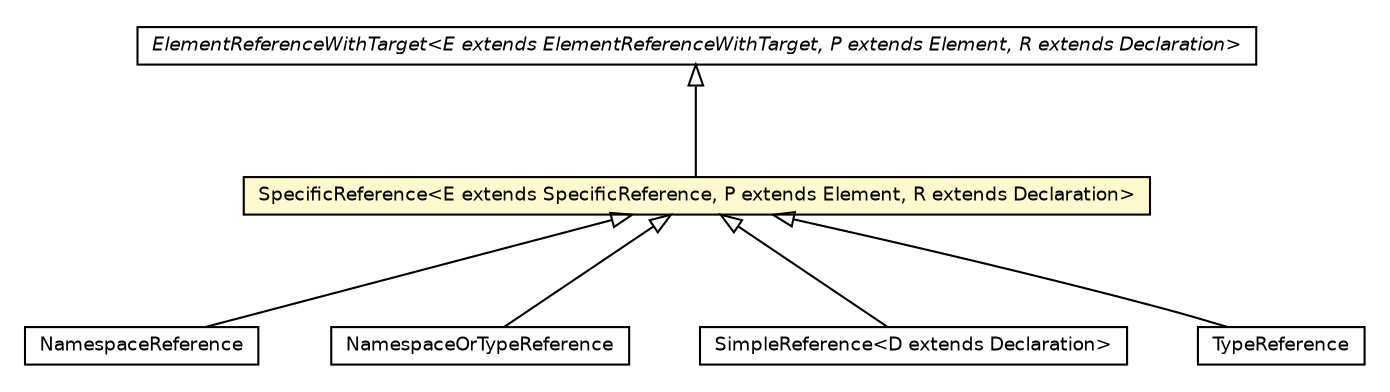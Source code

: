 #!/usr/local/bin/dot
#
# Class diagram 
# Generated by UMLGraph version 5.2 (http://www.umlgraph.org/)
#

digraph G {
	edge [fontname="Helvetica",fontsize=10,labelfontname="Helvetica",labelfontsize=10];
	node [fontname="Helvetica",fontsize=10,shape=plaintext];
	nodesep=0.25;
	ranksep=0.5;
	// chameleon.core.namespace.NamespaceReference
	c19783 [label=<<table title="chameleon.core.namespace.NamespaceReference" border="0" cellborder="1" cellspacing="0" cellpadding="2" port="p" href="../namespace/NamespaceReference.html">
		<tr><td><table border="0" cellspacing="0" cellpadding="1">
<tr><td align="center" balign="center"> NamespaceReference </td></tr>
		</table></td></tr>
		</table>>, fontname="Helvetica", fontcolor="black", fontsize=9.0];
	// chameleon.core.namespace.NamespaceOrTypeReference
	c19784 [label=<<table title="chameleon.core.namespace.NamespaceOrTypeReference" border="0" cellborder="1" cellspacing="0" cellpadding="2" port="p" href="../namespace/NamespaceOrTypeReference.html">
		<tr><td><table border="0" cellspacing="0" cellpadding="1">
<tr><td align="center" balign="center"> NamespaceOrTypeReference </td></tr>
		</table></td></tr>
		</table>>, fontname="Helvetica", fontcolor="black", fontsize=9.0];
	// chameleon.core.reference.SpecificReference<E extends chameleon.core.reference.SpecificReference, P extends chameleon.core.element.Element, R extends chameleon.core.declaration.Declaration>
	c19803 [label=<<table title="chameleon.core.reference.SpecificReference" border="0" cellborder="1" cellspacing="0" cellpadding="2" port="p" bgcolor="lemonChiffon" href="./SpecificReference.html">
		<tr><td><table border="0" cellspacing="0" cellpadding="1">
<tr><td align="center" balign="center"> SpecificReference&lt;E extends SpecificReference, P extends Element, R extends Declaration&gt; </td></tr>
		</table></td></tr>
		</table>>, fontname="Helvetica", fontcolor="black", fontsize=9.0];
	// chameleon.core.reference.SimpleReference<D extends chameleon.core.declaration.Declaration>
	c19804 [label=<<table title="chameleon.core.reference.SimpleReference" border="0" cellborder="1" cellspacing="0" cellpadding="2" port="p" href="./SimpleReference.html">
		<tr><td><table border="0" cellspacing="0" cellpadding="1">
<tr><td align="center" balign="center"> SimpleReference&lt;D extends Declaration&gt; </td></tr>
		</table></td></tr>
		</table>>, fontname="Helvetica", fontcolor="black", fontsize=9.0];
	// chameleon.core.reference.ElementReferenceWithTarget<E extends chameleon.core.reference.ElementReferenceWithTarget, P extends chameleon.core.element.Element, R extends chameleon.core.declaration.Declaration>
	c19805 [label=<<table title="chameleon.core.reference.ElementReferenceWithTarget" border="0" cellborder="1" cellspacing="0" cellpadding="2" port="p" href="./ElementReferenceWithTarget.html">
		<tr><td><table border="0" cellspacing="0" cellpadding="1">
<tr><td align="center" balign="center"><font face="Helvetica-Oblique"> ElementReferenceWithTarget&lt;E extends ElementReferenceWithTarget, P extends Element, R extends Declaration&gt; </font></td></tr>
		</table></td></tr>
		</table>>, fontname="Helvetica", fontcolor="black", fontsize=9.0];
	// chameleon.core.type.TypeReference
	c19831 [label=<<table title="chameleon.core.type.TypeReference" border="0" cellborder="1" cellspacing="0" cellpadding="2" port="p" href="../type/TypeReference.html">
		<tr><td><table border="0" cellspacing="0" cellpadding="1">
<tr><td align="center" balign="center"> TypeReference </td></tr>
		</table></td></tr>
		</table>>, fontname="Helvetica", fontcolor="black", fontsize=9.0];
	//chameleon.core.namespace.NamespaceReference extends chameleon.core.reference.SpecificReference<chameleon.core.namespace.NamespaceReference, chameleon.core.element.Element, chameleon.core.namespace.Namespace>
	c19803:p -> c19783:p [dir=back,arrowtail=empty];
	//chameleon.core.namespace.NamespaceOrTypeReference extends chameleon.core.reference.SpecificReference<chameleon.core.namespace.NamespaceOrTypeReference, chameleon.core.element.Element, chameleon.core.namespace.NamespaceOrType>
	c19803:p -> c19784:p [dir=back,arrowtail=empty];
	//chameleon.core.reference.SpecificReference<E extends chameleon.core.reference.SpecificReference, P extends chameleon.core.element.Element, R extends chameleon.core.declaration.Declaration> extends chameleon.core.reference.ElementReferenceWithTarget<E, P, R>
	c19805:p -> c19803:p [dir=back,arrowtail=empty];
	//chameleon.core.reference.SimpleReference<D extends chameleon.core.declaration.Declaration> extends chameleon.core.reference.SpecificReference<chameleon.core.reference.SimpleReference<D>, chameleon.core.element.Element, D>
	c19803:p -> c19804:p [dir=back,arrowtail=empty];
	//chameleon.core.type.TypeReference extends chameleon.core.reference.SpecificReference<chameleon.core.type.TypeReference, chameleon.core.element.Element, chameleon.core.type.Type>
	c19803:p -> c19831:p [dir=back,arrowtail=empty];
}

